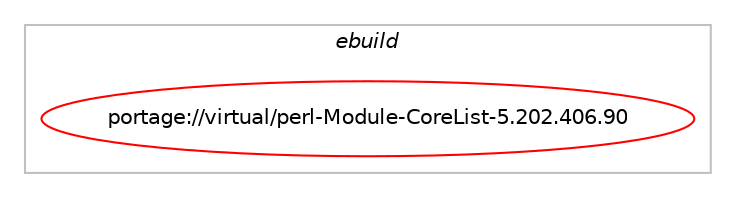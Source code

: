 digraph prolog {

# *************
# Graph options
# *************

newrank=true;
concentrate=true;
compound=true;
graph [rankdir=LR,fontname=Helvetica,fontsize=10,ranksep=1.5];#, ranksep=2.5, nodesep=0.2];
edge  [arrowhead=vee];
node  [fontname=Helvetica,fontsize=10];

# **********
# The ebuild
# **********

subgraph cluster_leftcol {
color=gray;
label=<<i>ebuild</i>>;
id [label="portage://virtual/perl-Module-CoreList-5.202.406.90", color=red, width=4, href="../virtual/perl-Module-CoreList-5.202.406.90.svg"];
}

# ****************
# The dependencies
# ****************

subgraph cluster_midcol {
color=gray;
label=<<i>dependencies</i>>;
subgraph cluster_compile {
fillcolor="#eeeeee";
style=filled;
label=<<i>compile</i>>;
}
subgraph cluster_compileandrun {
fillcolor="#eeeeee";
style=filled;
label=<<i>compile and run</i>>;
}
subgraph cluster_run {
fillcolor="#eeeeee";
style=filled;
label=<<i>run</i>>;
# *** BEGIN UNKNOWN DEPENDENCY TYPE (TODO) ***
# id -> equal(any_of_group([package_dependency(portage://virtual/perl-Module-CoreList-5.202.406.90,run,no,dev-lang,perl,tilde,[5.40.0,,,5.40.0],[],[]),package_dependency(portage://virtual/perl-Module-CoreList-5.202.406.90,run,no,perl-core,Module-CoreList,tilde,[5.202.406.90,,,5.202.406.90],[],[])]))
# *** END UNKNOWN DEPENDENCY TYPE (TODO) ***

# *** BEGIN UNKNOWN DEPENDENCY TYPE (TODO) ***
# id -> equal(package_dependency(portage://virtual/perl-Module-CoreList-5.202.406.90,run,no,dev-lang,perl,none,[,,],any_same_slot,[]))
# *** END UNKNOWN DEPENDENCY TYPE (TODO) ***

# *** BEGIN UNKNOWN DEPENDENCY TYPE (TODO) ***
# id -> equal(package_dependency(portage://virtual/perl-Module-CoreList-5.202.406.90,run,weak,perl-core,Module-CoreList,greater,[5.202.406.90,,-r999,5.202.406.90-r999],[],[]))
# *** END UNKNOWN DEPENDENCY TYPE (TODO) ***

# *** BEGIN UNKNOWN DEPENDENCY TYPE (TODO) ***
# id -> equal(package_dependency(portage://virtual/perl-Module-CoreList-5.202.406.90,run,weak,perl-core,Module-CoreList,smaller,[5.202.406.90,,,5.202.406.90],[],[]))
# *** END UNKNOWN DEPENDENCY TYPE (TODO) ***

}
}

# **************
# The candidates
# **************

subgraph cluster_choices {
rank=same;
color=gray;
label=<<i>candidates</i>>;

}

}
